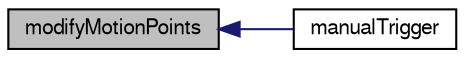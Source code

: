 digraph "modifyMotionPoints"
{
  bgcolor="transparent";
  edge [fontname="FreeSans",fontsize="10",labelfontname="FreeSans",labelfontsize="10"];
  node [fontname="FreeSans",fontsize="10",shape=record];
  rankdir="LR";
  Node143 [label="modifyMotionPoints",height=0.2,width=0.4,color="black", fillcolor="grey75", style="filled", fontcolor="black"];
  Node143 -> Node144 [dir="back",color="midnightblue",fontsize="10",style="solid",fontname="FreeSans"];
  Node144 [label="manualTrigger",height=0.2,width=0.4,color="black",URL="$a21426.html#ac0b7b2598b028c514c480bd1f4fe9a76"];
}
